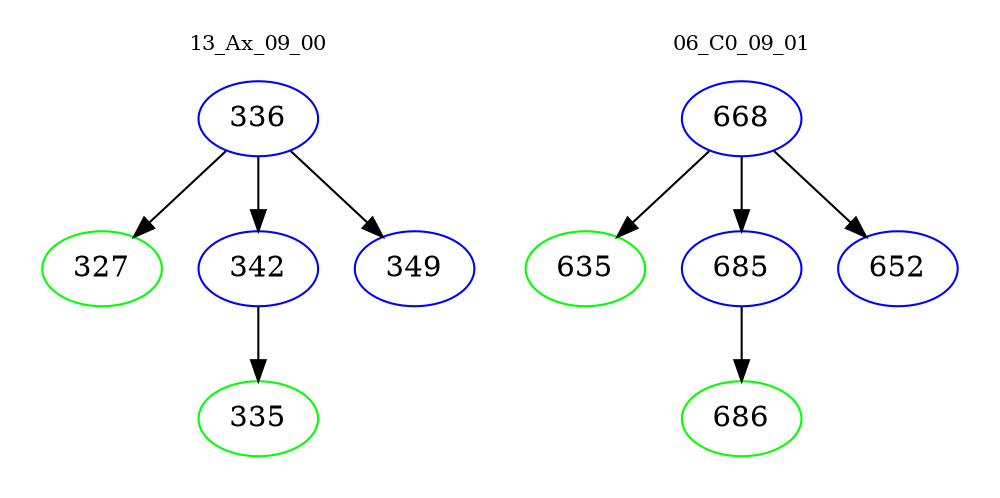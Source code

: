digraph{
subgraph cluster_0 {
color = white
label = "13_Ax_09_00";
fontsize=10;
T0_336 [label="336", color="blue"]
T0_336 -> T0_327 [color="black"]
T0_327 [label="327", color="green"]
T0_336 -> T0_342 [color="black"]
T0_342 [label="342", color="blue"]
T0_342 -> T0_335 [color="black"]
T0_335 [label="335", color="green"]
T0_336 -> T0_349 [color="black"]
T0_349 [label="349", color="blue"]
}
subgraph cluster_1 {
color = white
label = "06_C0_09_01";
fontsize=10;
T1_668 [label="668", color="blue"]
T1_668 -> T1_635 [color="black"]
T1_635 [label="635", color="green"]
T1_668 -> T1_685 [color="black"]
T1_685 [label="685", color="blue"]
T1_685 -> T1_686 [color="black"]
T1_686 [label="686", color="green"]
T1_668 -> T1_652 [color="black"]
T1_652 [label="652", color="blue"]
}
}
